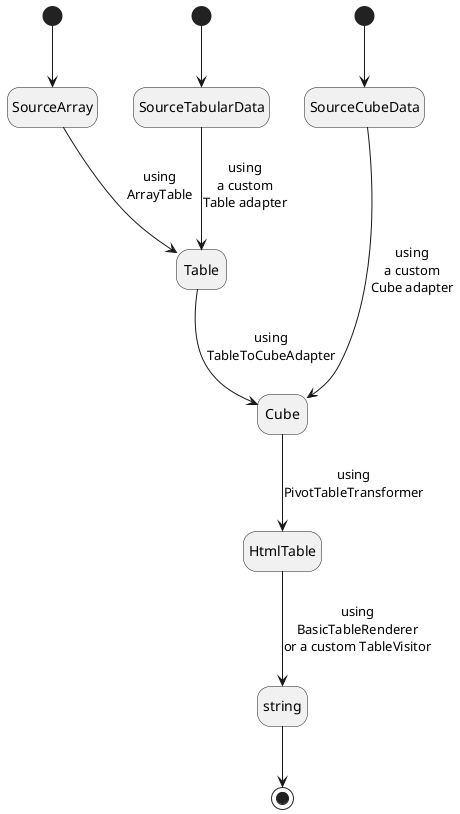@startuml flow
hide empty description
state startFromArray <<start>>
state startFromTabularData <<start>>
state startFromCubeData <<start>>

startFromArray --> SourceArray
SourceArray --> Table : using\nArrayTable
startFromTabularData --> SourceTabularData
SourceTabularData --> Table : using\na custom\nTable adapter
startFromCubeData --> SourceCubeData
SourceCubeData ---> Cube : using\na custom\nCube adapter
Table --> Cube : using\nTableToCubeAdapter
Cube --> HtmlTable : using\nPivotTableTransformer
HtmlTable --> string : using\nBasicTableRenderer\nor a custom TableVisitor
string --> [*]
@enduml